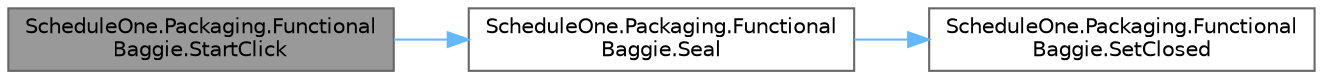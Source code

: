 digraph "ScheduleOne.Packaging.FunctionalBaggie.StartClick"
{
 // LATEX_PDF_SIZE
  bgcolor="transparent";
  edge [fontname=Helvetica,fontsize=10,labelfontname=Helvetica,labelfontsize=10];
  node [fontname=Helvetica,fontsize=10,shape=box,height=0.2,width=0.4];
  rankdir="LR";
  Node1 [id="Node000001",label="ScheduleOne.Packaging.Functional\lBaggie.StartClick",height=0.2,width=0.4,color="gray40", fillcolor="grey60", style="filled", fontcolor="black",tooltip=" "];
  Node1 -> Node2 [id="edge1_Node000001_Node000002",color="steelblue1",style="solid",tooltip=" "];
  Node2 [id="Node000002",label="ScheduleOne.Packaging.Functional\lBaggie.Seal",height=0.2,width=0.4,color="grey40", fillcolor="white", style="filled",URL="$class_schedule_one_1_1_packaging_1_1_functional_baggie.html#a8da3dd3a80f5ec72028bb28ad53e4f82",tooltip=" "];
  Node2 -> Node3 [id="edge2_Node000002_Node000003",color="steelblue1",style="solid",tooltip=" "];
  Node3 [id="Node000003",label="ScheduleOne.Packaging.Functional\lBaggie.SetClosed",height=0.2,width=0.4,color="grey40", fillcolor="white", style="filled",URL="$class_schedule_one_1_1_packaging_1_1_functional_baggie.html#a073df7a8f1eebf40e5ba1229bfb5dca9",tooltip=" "];
}
